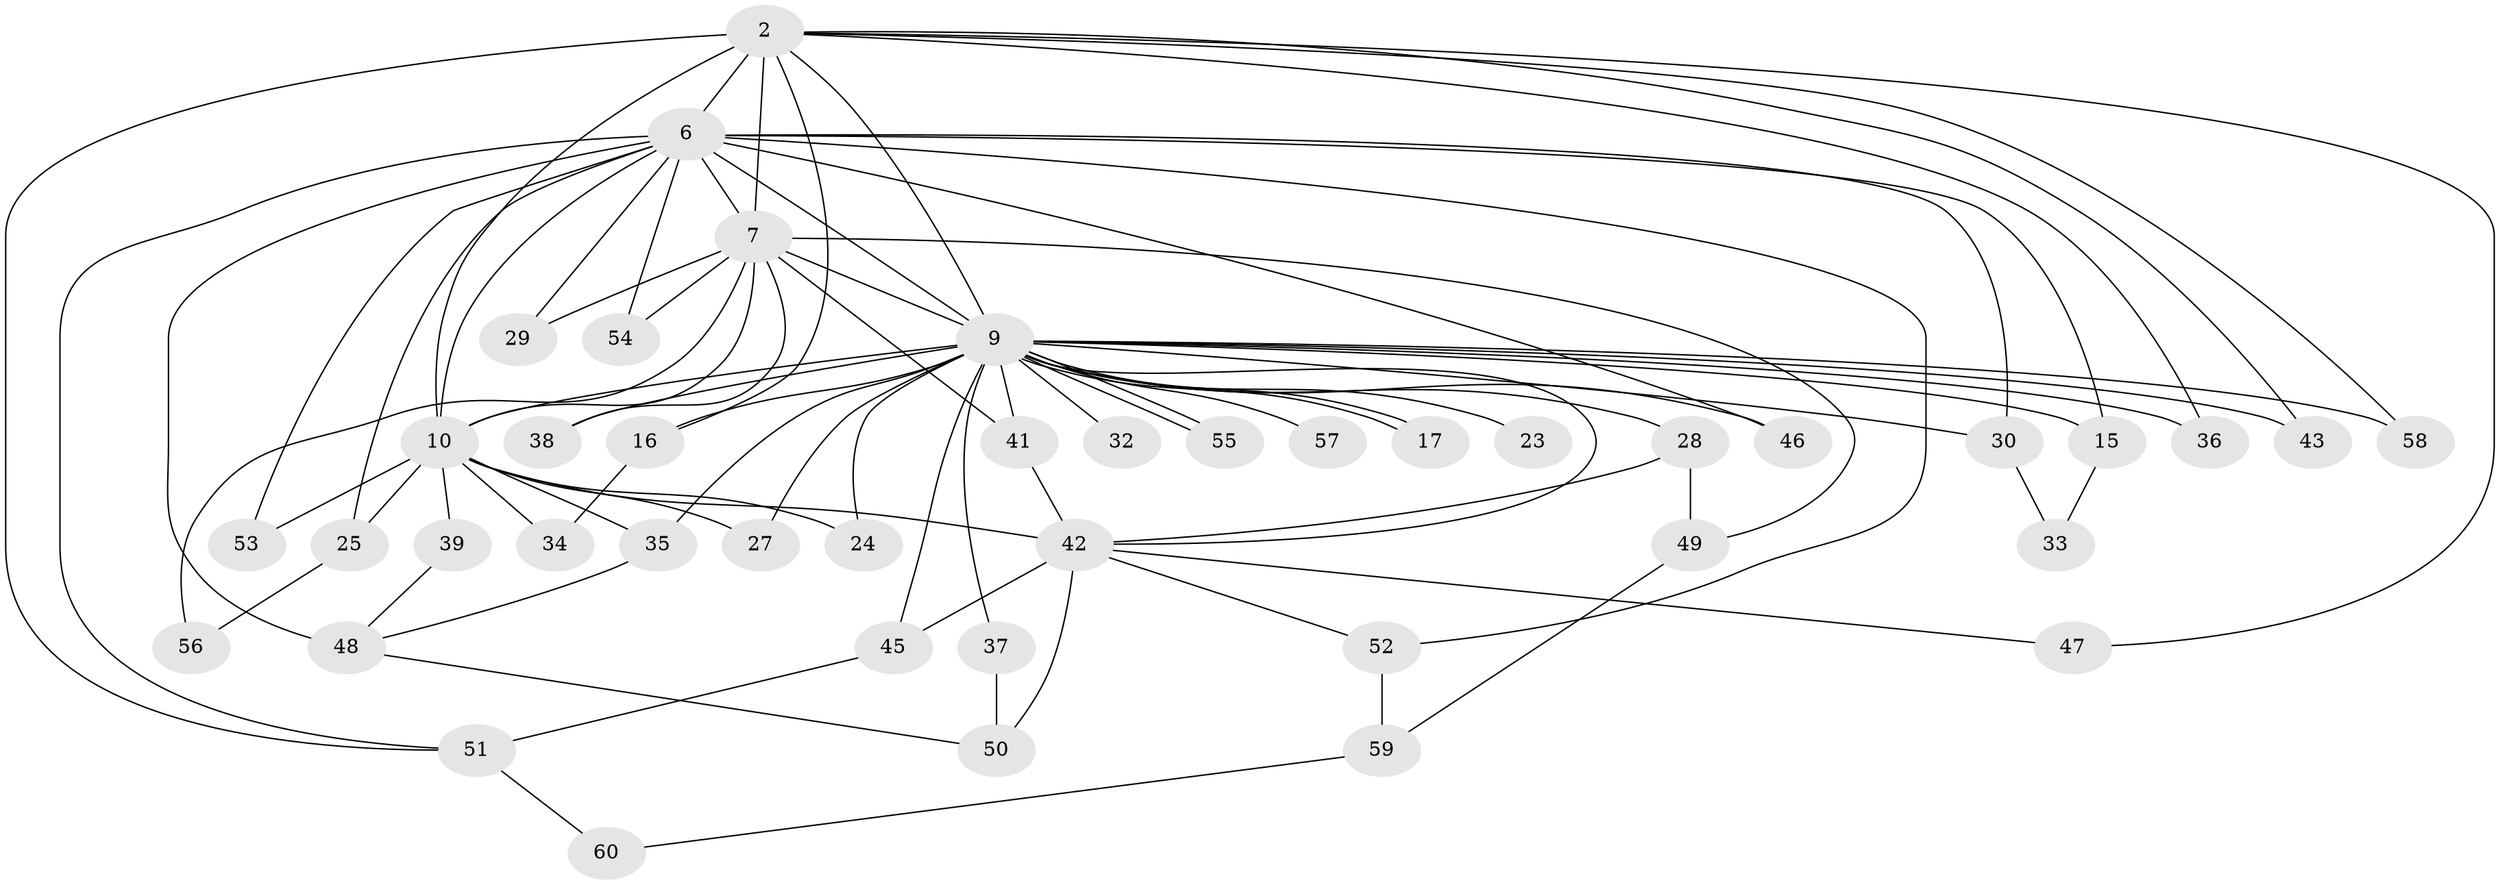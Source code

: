 // original degree distribution, {12: 0.06666666666666667, 24: 0.03333333333333333, 15: 0.03333333333333333, 14: 0.016666666666666666, 16: 0.016666666666666666, 5: 0.016666666666666666, 3: 0.2833333333333333, 4: 0.06666666666666667, 2: 0.45, 8: 0.016666666666666666}
// Generated by graph-tools (version 1.1) at 2025/47/03/04/25 21:47:42]
// undirected, 42 vertices, 83 edges
graph export_dot {
graph [start="1"]
  node [color=gray90,style=filled];
  2 [super="+1"];
  6 [super="+5"];
  7 [super="+3"];
  9 [super="+4"];
  10 [super="+8"];
  15;
  16;
  17;
  23;
  24;
  25;
  27;
  28 [super="+20"];
  29;
  30;
  32;
  33;
  34;
  35 [super="+12"];
  36;
  37;
  38;
  39;
  41 [super="+18"];
  42 [super="+26+31"];
  43;
  45 [super="+40"];
  46 [super="+19"];
  47;
  48 [super="+11"];
  49;
  50 [super="+22"];
  51 [super="+14"];
  52;
  53 [super="+44"];
  54;
  55;
  56;
  57;
  58;
  59;
  60;
  2 -- 6 [weight=4];
  2 -- 7 [weight=4];
  2 -- 9 [weight=4];
  2 -- 10 [weight=4];
  2 -- 36;
  2 -- 58;
  2 -- 43;
  2 -- 47;
  2 -- 16;
  2 -- 51;
  6 -- 7 [weight=4];
  6 -- 9 [weight=4];
  6 -- 10 [weight=4];
  6 -- 15;
  6 -- 52;
  6 -- 48 [weight=3];
  6 -- 54;
  6 -- 25;
  6 -- 29;
  6 -- 30;
  6 -- 46;
  6 -- 53;
  6 -- 51;
  7 -- 9 [weight=4];
  7 -- 10 [weight=4];
  7 -- 29;
  7 -- 38;
  7 -- 49;
  7 -- 54;
  7 -- 56;
  7 -- 41;
  9 -- 10 [weight=4];
  9 -- 15;
  9 -- 17;
  9 -- 17;
  9 -- 23 [weight=2];
  9 -- 24;
  9 -- 27;
  9 -- 32 [weight=2];
  9 -- 36;
  9 -- 43;
  9 -- 55;
  9 -- 55;
  9 -- 58;
  9 -- 16;
  9 -- 30;
  9 -- 35;
  9 -- 37;
  9 -- 38;
  9 -- 45 [weight=2];
  9 -- 46 [weight=2];
  9 -- 57;
  9 -- 42 [weight=2];
  9 -- 28;
  9 -- 41;
  10 -- 24;
  10 -- 25;
  10 -- 42 [weight=4];
  10 -- 34;
  10 -- 39;
  10 -- 53 [weight=2];
  10 -- 27;
  10 -- 35;
  15 -- 33;
  16 -- 34;
  25 -- 56;
  28 -- 49;
  28 -- 42;
  30 -- 33;
  35 -- 48;
  37 -- 50;
  39 -- 48;
  41 -- 42;
  42 -- 47;
  42 -- 52;
  42 -- 45;
  42 -- 50;
  45 -- 51;
  48 -- 50;
  49 -- 59;
  51 -- 60;
  52 -- 59;
  59 -- 60;
}

